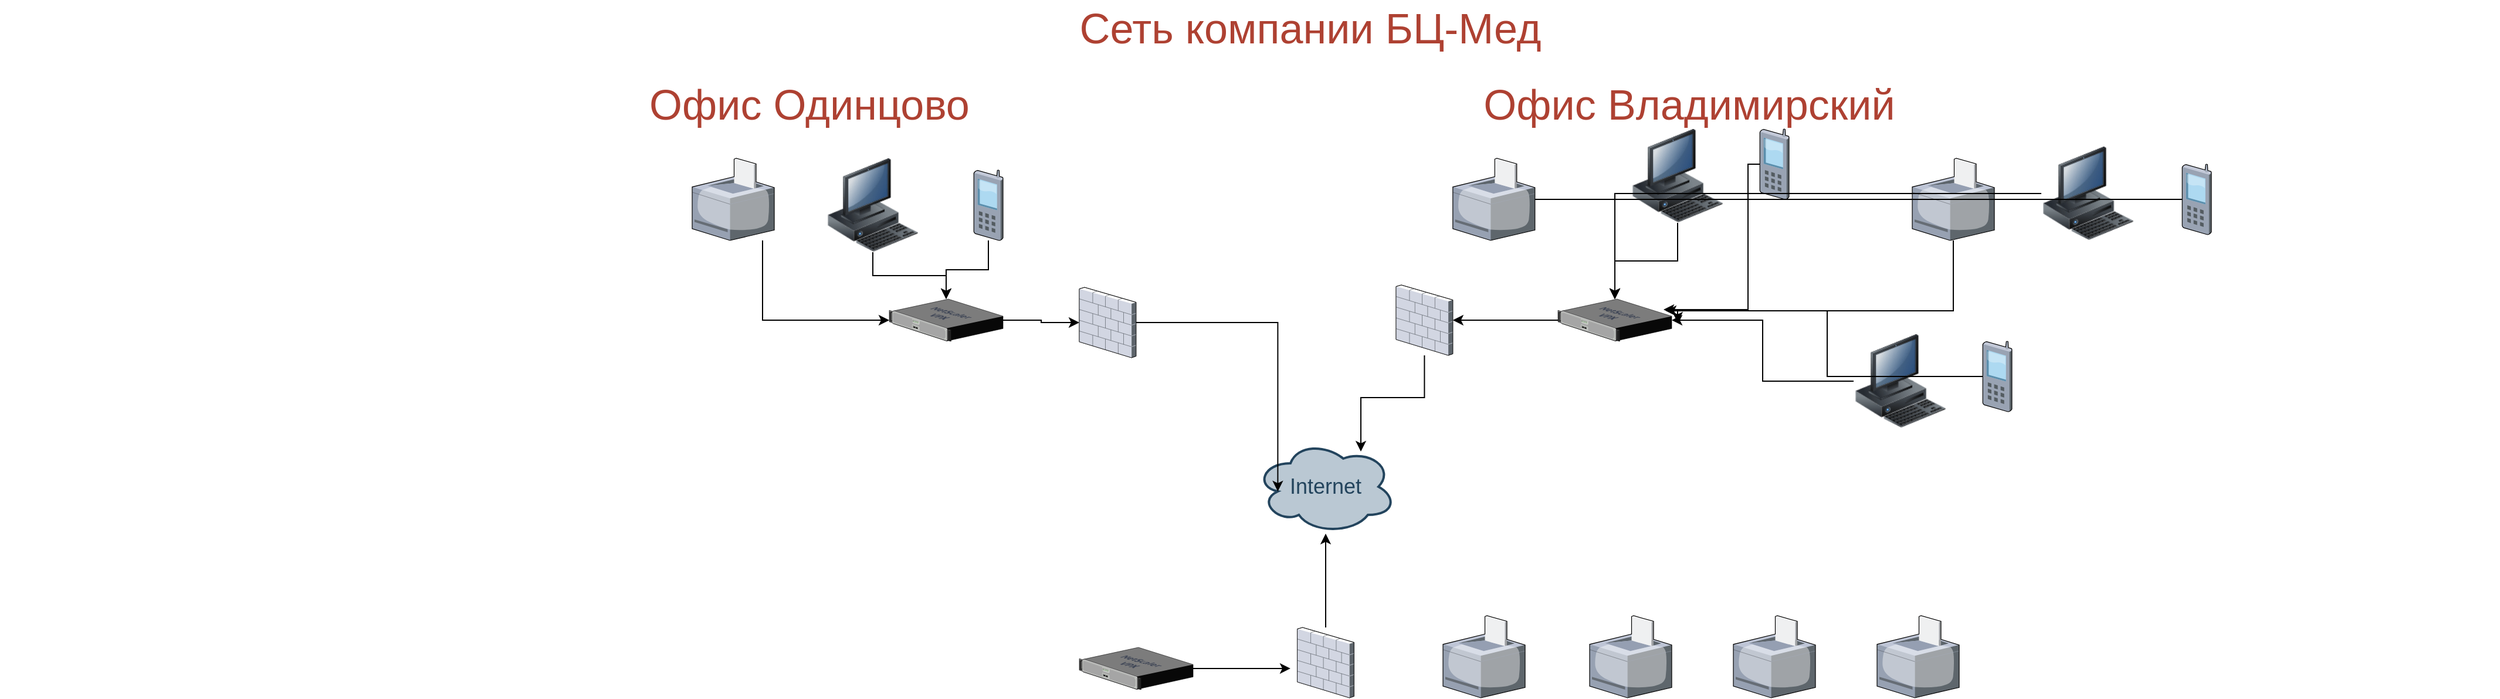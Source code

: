 <mxfile version="13.10.9" type="github">
  <diagram id="a45cf8ec-cd66-6f27-3ac3-be6e809c9e4a" name="Page-1">
    <mxGraphModel dx="1695" dy="451" grid="1" gridSize="10" guides="1" tooltips="1" connect="1" arrows="1" fold="1" page="1" pageScale="1" pageWidth="827" pageHeight="1169" background="#ffffff" math="0" shadow="0">
      <root>
        <mxCell id="0" />
        <mxCell id="1" parent="0" />
        <mxCell id="19" value="Internet" style="ellipse;shape=cloud;whiteSpace=wrap;html=1;shadow=0;strokeColor=#23445D;fillColor=#BAC8D3;gradientColor=none;fontSize=18;fontColor=#23445D;gradientDirection=north;fontStyle=0;strokeWidth=2;" parent="1" vertex="1">
          <mxGeometry x="780" y="390" width="120" height="80" as="geometry" />
        </mxCell>
        <mxCell id="zaZijYf2OnXckmwoSaqb-184" style="edgeStyle=orthogonalEdgeStyle;rounded=0;orthogonalLoop=1;jettySize=auto;html=1;" edge="1" parent="1" source="80" target="zaZijYf2OnXckmwoSaqb-181">
          <mxGeometry relative="1" as="geometry" />
        </mxCell>
        <mxCell id="80" value="" style="image;html=1;image=img/lib/clip_art/computers/Workstation_128x128.png;shadow=0;strokeColor=#000000;fillColor=#FFFFFF;gradientColor=none;fontSize=18;fontColor=#F08705;fontStyle=0" parent="1" vertex="1">
          <mxGeometry x="414" y="150" width="80" height="80" as="geometry" />
        </mxCell>
        <mxCell id="168" value="Сеть компании БЦ-Мед" style="text;html=1;strokeColor=none;fillColor=none;align=center;verticalAlign=middle;whiteSpace=wrap;overflow=hidden;shadow=0;fontSize=36;fontColor=#AE4132;fontStyle=0" parent="1" vertex="1">
          <mxGeometry x="137" y="15" width="1380" height="45" as="geometry" />
        </mxCell>
        <mxCell id="171" style="edgeStyle=orthogonalEdgeStyle;rounded=0;jumpStyle=none;html=1;exitX=0;exitY=0.5;entryX=0;entryY=0.5;shadow=0;labelBackgroundColor=none;startArrow=none;startFill=0;endArrow=classic;endFill=1;endSize=6;jettySize=auto;orthogonalLoop=1;strokeColor=#23445D;strokeWidth=2;fillColor=#F08705;fontFamily=Helvetica;fontSize=14;fontColor=#F08705;align=left;fontStyle=0" parent="1" source="168" target="168" edge="1">
          <mxGeometry relative="1" as="geometry" />
        </mxCell>
        <mxCell id="zaZijYf2OnXckmwoSaqb-185" style="edgeStyle=orthogonalEdgeStyle;rounded=0;orthogonalLoop=1;jettySize=auto;html=1;" edge="1" parent="1" source="zaZijYf2OnXckmwoSaqb-175" target="zaZijYf2OnXckmwoSaqb-181">
          <mxGeometry relative="1" as="geometry" />
        </mxCell>
        <mxCell id="zaZijYf2OnXckmwoSaqb-175" value="" style="verticalLabelPosition=bottom;aspect=fixed;html=1;verticalAlign=top;strokeColor=none;align=center;outlineConnect=0;shape=mxgraph.citrix.cell_phone;" vertex="1" parent="1">
          <mxGeometry x="540" y="160" width="25" height="60" as="geometry" />
        </mxCell>
        <mxCell id="zaZijYf2OnXckmwoSaqb-176" value="Офис Одинцово" style="text;html=1;strokeColor=none;fillColor=none;align=center;verticalAlign=middle;whiteSpace=wrap;overflow=hidden;shadow=0;fontSize=36;fontColor=#AE4132;fontStyle=0" vertex="1" parent="1">
          <mxGeometry x="-290" y="80" width="1380" height="45" as="geometry" />
        </mxCell>
        <mxCell id="zaZijYf2OnXckmwoSaqb-183" style="edgeStyle=orthogonalEdgeStyle;rounded=0;orthogonalLoop=1;jettySize=auto;html=1;" edge="1" parent="1" source="zaZijYf2OnXckmwoSaqb-177" target="zaZijYf2OnXckmwoSaqb-181">
          <mxGeometry relative="1" as="geometry">
            <Array as="points">
              <mxPoint x="360" y="288" />
            </Array>
          </mxGeometry>
        </mxCell>
        <mxCell id="zaZijYf2OnXckmwoSaqb-177" value="" style="verticalLabelPosition=bottom;aspect=fixed;html=1;verticalAlign=top;strokeColor=none;align=center;outlineConnect=0;shape=mxgraph.citrix.printer;" vertex="1" parent="1">
          <mxGeometry x="300" y="150" width="70" height="70" as="geometry" />
        </mxCell>
        <mxCell id="zaZijYf2OnXckmwoSaqb-178" value="Офис Владимирский" style="text;html=1;strokeColor=none;fillColor=none;align=center;verticalAlign=middle;whiteSpace=wrap;overflow=hidden;shadow=0;fontSize=36;fontColor=#AE4132;fontStyle=0" vertex="1" parent="1">
          <mxGeometry x="460" y="80" width="1380" height="45" as="geometry" />
        </mxCell>
        <mxCell id="zaZijYf2OnXckmwoSaqb-180" style="edgeStyle=orthogonalEdgeStyle;rounded=0;orthogonalLoop=1;jettySize=auto;html=1;entryX=0.16;entryY=0.55;entryDx=0;entryDy=0;entryPerimeter=0;" edge="1" parent="1" source="zaZijYf2OnXckmwoSaqb-179" target="19">
          <mxGeometry relative="1" as="geometry" />
        </mxCell>
        <mxCell id="zaZijYf2OnXckmwoSaqb-179" value="" style="verticalLabelPosition=bottom;aspect=fixed;html=1;verticalAlign=top;strokeColor=none;align=center;outlineConnect=0;shape=mxgraph.citrix.firewall;" vertex="1" parent="1">
          <mxGeometry x="630" y="260" width="48.39" height="60" as="geometry" />
        </mxCell>
        <mxCell id="zaZijYf2OnXckmwoSaqb-182" style="edgeStyle=orthogonalEdgeStyle;rounded=0;orthogonalLoop=1;jettySize=auto;html=1;" edge="1" parent="1" source="zaZijYf2OnXckmwoSaqb-181" target="zaZijYf2OnXckmwoSaqb-179">
          <mxGeometry relative="1" as="geometry" />
        </mxCell>
        <mxCell id="zaZijYf2OnXckmwoSaqb-181" value="" style="verticalLabelPosition=bottom;aspect=fixed;html=1;verticalAlign=top;strokeColor=none;align=center;outlineConnect=0;shape=mxgraph.citrix.netscaler_vpx;" vertex="1" parent="1">
          <mxGeometry x="468" y="270" width="97" height="36" as="geometry" />
        </mxCell>
        <mxCell id="zaZijYf2OnXckmwoSaqb-192" style="edgeStyle=orthogonalEdgeStyle;rounded=0;orthogonalLoop=1;jettySize=auto;html=1;entryX=0.75;entryY=0.125;entryDx=0;entryDy=0;entryPerimeter=0;" edge="1" parent="1" source="zaZijYf2OnXckmwoSaqb-189" target="19">
          <mxGeometry relative="1" as="geometry" />
        </mxCell>
        <mxCell id="zaZijYf2OnXckmwoSaqb-189" value="" style="verticalLabelPosition=bottom;aspect=fixed;html=1;verticalAlign=top;strokeColor=none;align=center;outlineConnect=0;shape=mxgraph.citrix.firewall;" vertex="1" parent="1">
          <mxGeometry x="900" y="258" width="48.39" height="60" as="geometry" />
        </mxCell>
        <mxCell id="zaZijYf2OnXckmwoSaqb-190" style="edgeStyle=orthogonalEdgeStyle;rounded=0;orthogonalLoop=1;jettySize=auto;html=1;" edge="1" parent="1" source="zaZijYf2OnXckmwoSaqb-191" target="zaZijYf2OnXckmwoSaqb-189">
          <mxGeometry relative="1" as="geometry" />
        </mxCell>
        <mxCell id="zaZijYf2OnXckmwoSaqb-191" value="" style="verticalLabelPosition=bottom;aspect=fixed;html=1;verticalAlign=top;strokeColor=none;align=center;outlineConnect=0;shape=mxgraph.citrix.netscaler_vpx;" vertex="1" parent="1">
          <mxGeometry x="1038" y="270" width="97" height="36" as="geometry" />
        </mxCell>
        <mxCell id="zaZijYf2OnXckmwoSaqb-197" style="edgeStyle=orthogonalEdgeStyle;rounded=0;orthogonalLoop=1;jettySize=auto;html=1;" edge="1" parent="1" source="zaZijYf2OnXckmwoSaqb-193" target="zaZijYf2OnXckmwoSaqb-191">
          <mxGeometry relative="1" as="geometry" />
        </mxCell>
        <mxCell id="zaZijYf2OnXckmwoSaqb-193" value="" style="verticalLabelPosition=bottom;aspect=fixed;html=1;verticalAlign=top;strokeColor=none;align=center;outlineConnect=0;shape=mxgraph.citrix.printer;" vertex="1" parent="1">
          <mxGeometry x="948.39" y="150" width="70" height="70" as="geometry" />
        </mxCell>
        <mxCell id="zaZijYf2OnXckmwoSaqb-198" style="edgeStyle=orthogonalEdgeStyle;rounded=0;orthogonalLoop=1;jettySize=auto;html=1;" edge="1" parent="1" source="zaZijYf2OnXckmwoSaqb-194" target="zaZijYf2OnXckmwoSaqb-191">
          <mxGeometry relative="1" as="geometry" />
        </mxCell>
        <mxCell id="zaZijYf2OnXckmwoSaqb-194" value="" style="image;html=1;image=img/lib/clip_art/computers/Workstation_128x128.png;shadow=0;strokeColor=#000000;fillColor=#FFFFFF;gradientColor=none;fontSize=18;fontColor=#F08705;fontStyle=0" vertex="1" parent="1">
          <mxGeometry x="1100" y="125" width="80" height="80" as="geometry" />
        </mxCell>
        <mxCell id="zaZijYf2OnXckmwoSaqb-199" style="edgeStyle=orthogonalEdgeStyle;rounded=0;orthogonalLoop=1;jettySize=auto;html=1;entryX=0.928;entryY=0.25;entryDx=0;entryDy=0;entryPerimeter=0;" edge="1" parent="1" source="zaZijYf2OnXckmwoSaqb-195" target="zaZijYf2OnXckmwoSaqb-191">
          <mxGeometry relative="1" as="geometry">
            <Array as="points">
              <mxPoint x="1200" y="279" />
            </Array>
          </mxGeometry>
        </mxCell>
        <mxCell id="zaZijYf2OnXckmwoSaqb-195" value="" style="verticalLabelPosition=bottom;aspect=fixed;html=1;verticalAlign=top;strokeColor=none;align=center;outlineConnect=0;shape=mxgraph.citrix.cell_phone;" vertex="1" parent="1">
          <mxGeometry x="1210" y="125" width="25" height="60" as="geometry" />
        </mxCell>
        <mxCell id="zaZijYf2OnXckmwoSaqb-205" style="edgeStyle=orthogonalEdgeStyle;rounded=0;orthogonalLoop=1;jettySize=auto;html=1;" edge="1" parent="1" source="zaZijYf2OnXckmwoSaqb-196">
          <mxGeometry relative="1" as="geometry">
            <mxPoint x="1140" y="290" as="targetPoint" />
            <Array as="points">
              <mxPoint x="1375" y="280" />
              <mxPoint x="1140" y="280" />
            </Array>
          </mxGeometry>
        </mxCell>
        <mxCell id="zaZijYf2OnXckmwoSaqb-196" value="" style="verticalLabelPosition=bottom;aspect=fixed;html=1;verticalAlign=top;strokeColor=none;align=center;outlineConnect=0;shape=mxgraph.citrix.printer;" vertex="1" parent="1">
          <mxGeometry x="1340" y="150" width="70" height="70" as="geometry" />
        </mxCell>
        <mxCell id="zaZijYf2OnXckmwoSaqb-208" style="edgeStyle=orthogonalEdgeStyle;rounded=0;orthogonalLoop=1;jettySize=auto;html=1;" edge="1" parent="1" source="zaZijYf2OnXckmwoSaqb-201" target="zaZijYf2OnXckmwoSaqb-191">
          <mxGeometry relative="1" as="geometry" />
        </mxCell>
        <mxCell id="zaZijYf2OnXckmwoSaqb-201" value="" style="image;html=1;image=img/lib/clip_art/computers/Workstation_128x128.png;shadow=0;strokeColor=#000000;fillColor=#FFFFFF;gradientColor=none;fontSize=18;fontColor=#F08705;fontStyle=0" vertex="1" parent="1">
          <mxGeometry x="1450" y="140" width="80" height="80" as="geometry" />
        </mxCell>
        <mxCell id="zaZijYf2OnXckmwoSaqb-209" style="edgeStyle=orthogonalEdgeStyle;rounded=0;orthogonalLoop=1;jettySize=auto;html=1;" edge="1" parent="1" source="zaZijYf2OnXckmwoSaqb-202" target="zaZijYf2OnXckmwoSaqb-191">
          <mxGeometry relative="1" as="geometry" />
        </mxCell>
        <mxCell id="zaZijYf2OnXckmwoSaqb-202" value="" style="verticalLabelPosition=bottom;aspect=fixed;html=1;verticalAlign=top;strokeColor=none;align=center;outlineConnect=0;shape=mxgraph.citrix.cell_phone;" vertex="1" parent="1">
          <mxGeometry x="1570" y="155" width="25" height="60" as="geometry" />
        </mxCell>
        <mxCell id="zaZijYf2OnXckmwoSaqb-206" style="edgeStyle=orthogonalEdgeStyle;rounded=0;orthogonalLoop=1;jettySize=auto;html=1;" edge="1" parent="1" source="zaZijYf2OnXckmwoSaqb-203" target="zaZijYf2OnXckmwoSaqb-191">
          <mxGeometry relative="1" as="geometry" />
        </mxCell>
        <mxCell id="zaZijYf2OnXckmwoSaqb-203" value="" style="image;html=1;image=img/lib/clip_art/computers/Workstation_128x128.png;shadow=0;strokeColor=#000000;fillColor=#FFFFFF;gradientColor=none;fontSize=18;fontColor=#F08705;fontStyle=0" vertex="1" parent="1">
          <mxGeometry x="1290" y="300" width="80" height="80" as="geometry" />
        </mxCell>
        <mxCell id="zaZijYf2OnXckmwoSaqb-207" style="edgeStyle=orthogonalEdgeStyle;rounded=0;orthogonalLoop=1;jettySize=auto;html=1;entryX=0.948;entryY=0.278;entryDx=0;entryDy=0;entryPerimeter=0;" edge="1" parent="1" source="zaZijYf2OnXckmwoSaqb-204" target="zaZijYf2OnXckmwoSaqb-191">
          <mxGeometry relative="1" as="geometry" />
        </mxCell>
        <mxCell id="zaZijYf2OnXckmwoSaqb-204" value="" style="verticalLabelPosition=bottom;aspect=fixed;html=1;verticalAlign=top;strokeColor=none;align=center;outlineConnect=0;shape=mxgraph.citrix.cell_phone;" vertex="1" parent="1">
          <mxGeometry x="1400" y="306" width="25" height="60" as="geometry" />
        </mxCell>
        <mxCell id="zaZijYf2OnXckmwoSaqb-211" style="edgeStyle=orthogonalEdgeStyle;rounded=0;orthogonalLoop=1;jettySize=auto;html=1;" edge="1" parent="1" source="zaZijYf2OnXckmwoSaqb-210" target="19">
          <mxGeometry relative="1" as="geometry" />
        </mxCell>
        <mxCell id="zaZijYf2OnXckmwoSaqb-210" value="" style="verticalLabelPosition=bottom;aspect=fixed;html=1;verticalAlign=top;strokeColor=none;align=center;outlineConnect=0;shape=mxgraph.citrix.firewall;" vertex="1" parent="1">
          <mxGeometry x="815.8" y="550" width="48.39" height="60" as="geometry" />
        </mxCell>
        <mxCell id="zaZijYf2OnXckmwoSaqb-213" style="edgeStyle=orthogonalEdgeStyle;rounded=0;orthogonalLoop=1;jettySize=auto;html=1;entryX=-0.12;entryY=0.583;entryDx=0;entryDy=0;entryPerimeter=0;" edge="1" parent="1" source="zaZijYf2OnXckmwoSaqb-212" target="zaZijYf2OnXckmwoSaqb-210">
          <mxGeometry relative="1" as="geometry">
            <mxPoint x="800" y="585" as="targetPoint" />
          </mxGeometry>
        </mxCell>
        <mxCell id="zaZijYf2OnXckmwoSaqb-212" value="" style="verticalLabelPosition=bottom;aspect=fixed;html=1;verticalAlign=top;strokeColor=none;align=center;outlineConnect=0;shape=mxgraph.citrix.netscaler_vpx;" vertex="1" parent="1">
          <mxGeometry x="630" y="567" width="97" height="36" as="geometry" />
        </mxCell>
        <mxCell id="zaZijYf2OnXckmwoSaqb-214" value="" style="verticalLabelPosition=bottom;aspect=fixed;html=1;verticalAlign=top;strokeColor=none;align=center;outlineConnect=0;shape=mxgraph.citrix.printer;" vertex="1" parent="1">
          <mxGeometry x="940" y="540" width="70" height="70" as="geometry" />
        </mxCell>
        <mxCell id="zaZijYf2OnXckmwoSaqb-215" value="" style="verticalLabelPosition=bottom;aspect=fixed;html=1;verticalAlign=top;strokeColor=none;align=center;outlineConnect=0;shape=mxgraph.citrix.printer;" vertex="1" parent="1">
          <mxGeometry x="1065" y="540" width="70" height="70" as="geometry" />
        </mxCell>
        <mxCell id="zaZijYf2OnXckmwoSaqb-216" value="" style="verticalLabelPosition=bottom;aspect=fixed;html=1;verticalAlign=top;strokeColor=none;align=center;outlineConnect=0;shape=mxgraph.citrix.printer;" vertex="1" parent="1">
          <mxGeometry x="1187.5" y="540" width="70" height="70" as="geometry" />
        </mxCell>
        <mxCell id="zaZijYf2OnXckmwoSaqb-217" value="" style="verticalLabelPosition=bottom;aspect=fixed;html=1;verticalAlign=top;strokeColor=none;align=center;outlineConnect=0;shape=mxgraph.citrix.printer;" vertex="1" parent="1">
          <mxGeometry x="1310" y="540" width="70" height="70" as="geometry" />
        </mxCell>
      </root>
    </mxGraphModel>
  </diagram>
</mxfile>
